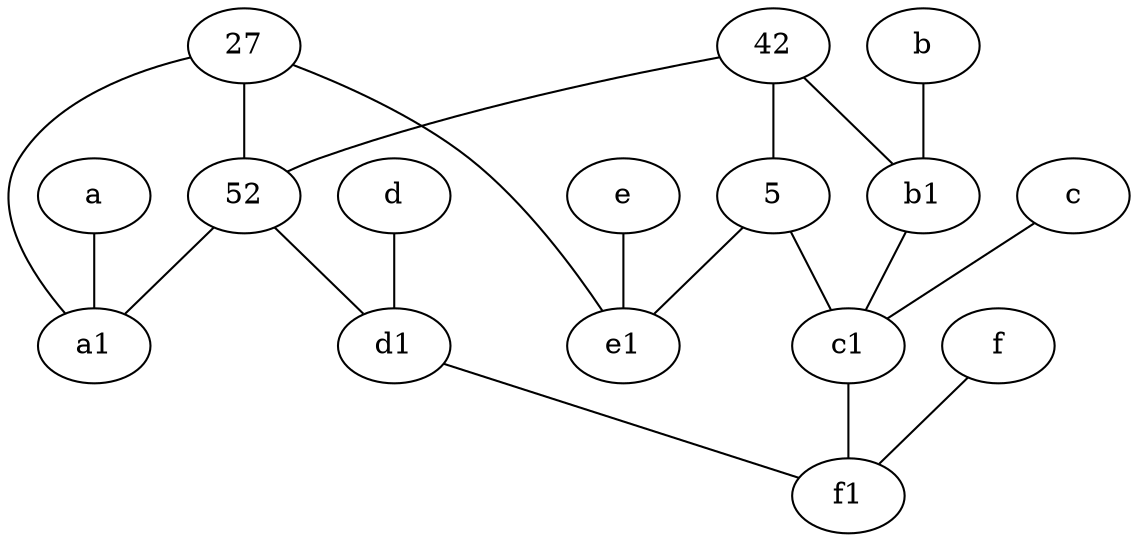 graph {
	node [labelfontsize=50]
	d1 [labelfontsize=50 pos="3,5!"]
	52 [labelfontsize=50]
	e1 [labelfontsize=50 pos="7,7!"]
	27 [labelfontsize=50]
	c1 [labelfontsize=50 pos="4.5,3!"]
	d [labelfontsize=50 pos="2,5!"]
	42 [labelfontsize=50]
	e [labelfontsize=50 pos="7,9!"]
	5 [labelfontsize=50]
	c [labelfontsize=50 pos="4.5,2!"]
	a1 [labelfontsize=50 pos="8,3!"]
	b [labelfontsize=50 pos="10,4!"]
	a [labelfontsize=50 pos="8,2!"]
	b1 [labelfontsize=50 pos="9,4!"]
	f [labelfontsize=50 pos="3,9!"]
	f1 [labelfontsize=50 pos="3,8!"]
	c -- c1
	42 -- b1
	f -- f1
	5 -- c1
	e -- e1
	52 -- d1
	52 -- a1
	b -- b1
	42 -- 52
	a -- a1
	d -- d1
	c1 -- f1
	27 -- e1
	d1 -- f1
	27 -- 52
	5 -- e1
	27 -- a1
	b1 -- c1
	42 -- 5
}
